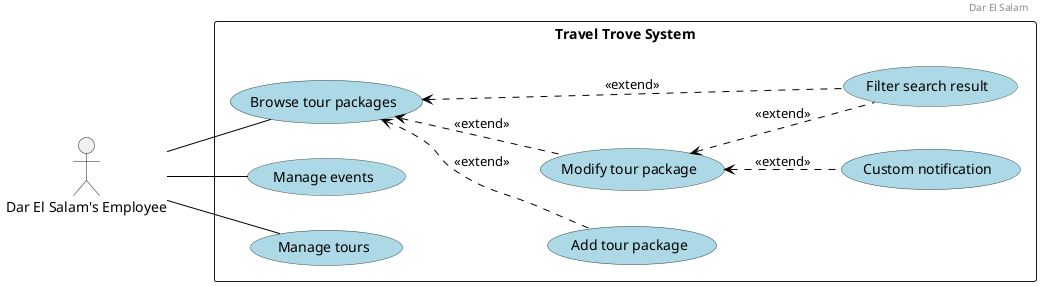 @startuml
left to right direction

' Add a header with left alignment
header
Dar El Salam
endheader

' Custom skin parameters for use cases
skinparam usecase {
    BackgroundColor lightblue
    BorderColor DarkSlateGray
    ArrowColor Black
}

actor "Dar El Salam's Employee" as Employee

rectangle "Travel Trove System" {

    usecase "Browse tour packages"
    usecase "Add tour package"
    usecase "Modify tour package"
    usecase "Filter search result"
    usecase "Custom notification"
    usecase "Manage events"
    usecase "Manage tours"

}
Employee -- "Browse tour packages"
Employee -- "Manage events"
Employee -- "Manage tours"
"Browse tour packages" <.. "Filter search result" : <<extend>>
"Browse tour packages" <.. "Add tour package" : <<extend>>
"Browse tour packages" <.. "Modify tour package" : <<extend>>
"Modify tour package" <.. "Custom notification" : <<extend>>
"Modify tour package" <.. "Filter search result" : <<extend>>





@enduml
